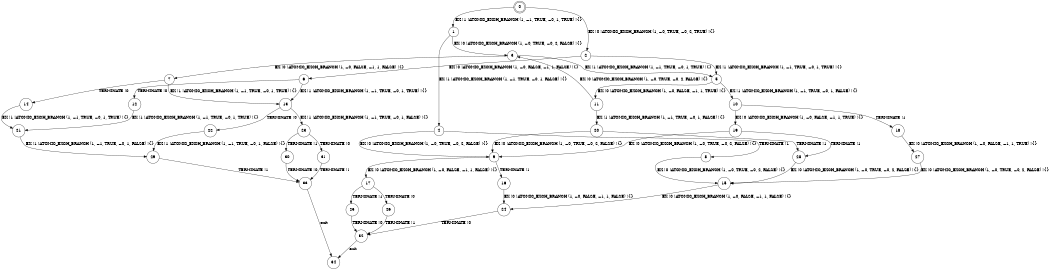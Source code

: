 digraph BCG {
size = "7, 10.5";
center = TRUE;
node [shape = circle];
0 [peripheries = 2];
0 -> 1 [label = "EX !1 !ATOMIC_EXCH_BRANCH (1, +1, TRUE, +0, 1, TRUE) !{}"];
0 -> 2 [label = "EX !0 !ATOMIC_EXCH_BRANCH (1, +0, TRUE, +0, 2, TRUE) !{}"];
1 -> 3 [label = "EX !0 !ATOMIC_EXCH_BRANCH (1, +0, TRUE, +0, 2, FALSE) !{}"];
1 -> 4 [label = "EX !1 !ATOMIC_EXCH_BRANCH (1, +1, TRUE, +0, 1, FALSE) !{}"];
2 -> 5 [label = "EX !1 !ATOMIC_EXCH_BRANCH (1, +1, TRUE, +0, 1, TRUE) !{}"];
2 -> 6 [label = "EX !0 !ATOMIC_EXCH_BRANCH (1, +0, FALSE, +1, 1, FALSE) !{}"];
3 -> 5 [label = "EX !1 !ATOMIC_EXCH_BRANCH (1, +1, TRUE, +0, 1, TRUE) !{}"];
3 -> 7 [label = "EX !0 !ATOMIC_EXCH_BRANCH (1, +0, FALSE, +1, 1, FALSE) !{}"];
4 -> 8 [label = "TERMINATE !1"];
4 -> 9 [label = "EX !0 !ATOMIC_EXCH_BRANCH (1, +0, TRUE, +0, 2, FALSE) !{}"];
5 -> 10 [label = "EX !1 !ATOMIC_EXCH_BRANCH (1, +1, TRUE, +0, 1, FALSE) !{}"];
5 -> 11 [label = "EX !0 !ATOMIC_EXCH_BRANCH (1, +0, FALSE, +1, 1, TRUE) !{}"];
6 -> 12 [label = "TERMINATE !0"];
6 -> 13 [label = "EX !1 !ATOMIC_EXCH_BRANCH (1, +1, TRUE, +0, 1, TRUE) !{}"];
7 -> 14 [label = "TERMINATE !0"];
7 -> 13 [label = "EX !1 !ATOMIC_EXCH_BRANCH (1, +1, TRUE, +0, 1, TRUE) !{}"];
8 -> 15 [label = "EX !0 !ATOMIC_EXCH_BRANCH (1, +0, TRUE, +0, 2, FALSE) !{}"];
9 -> 16 [label = "TERMINATE !1"];
9 -> 17 [label = "EX !0 !ATOMIC_EXCH_BRANCH (1, +0, FALSE, +1, 1, FALSE) !{}"];
10 -> 18 [label = "TERMINATE !1"];
10 -> 19 [label = "EX !0 !ATOMIC_EXCH_BRANCH (1, +0, FALSE, +1, 1, TRUE) !{}"];
11 -> 20 [label = "EX !1 !ATOMIC_EXCH_BRANCH (1, +1, TRUE, +0, 1, FALSE) !{}"];
11 -> 3 [label = "EX !0 !ATOMIC_EXCH_BRANCH (1, +0, TRUE, +0, 2, FALSE) !{}"];
12 -> 21 [label = "EX !1 !ATOMIC_EXCH_BRANCH (1, +1, TRUE, +0, 1, TRUE) !{}"];
13 -> 22 [label = "TERMINATE !0"];
13 -> 23 [label = "EX !1 !ATOMIC_EXCH_BRANCH (1, +1, TRUE, +0, 1, FALSE) !{}"];
14 -> 21 [label = "EX !1 !ATOMIC_EXCH_BRANCH (1, +1, TRUE, +0, 1, TRUE) !{}"];
15 -> 24 [label = "EX !0 !ATOMIC_EXCH_BRANCH (1, +0, FALSE, +1, 1, FALSE) !{}"];
16 -> 24 [label = "EX !0 !ATOMIC_EXCH_BRANCH (1, +0, FALSE, +1, 1, FALSE) !{}"];
17 -> 25 [label = "TERMINATE !1"];
17 -> 26 [label = "TERMINATE !0"];
18 -> 27 [label = "EX !0 !ATOMIC_EXCH_BRANCH (1, +0, FALSE, +1, 1, TRUE) !{}"];
19 -> 28 [label = "TERMINATE !1"];
19 -> 9 [label = "EX !0 !ATOMIC_EXCH_BRANCH (1, +0, TRUE, +0, 2, FALSE) !{}"];
20 -> 28 [label = "TERMINATE !1"];
20 -> 9 [label = "EX !0 !ATOMIC_EXCH_BRANCH (1, +0, TRUE, +0, 2, FALSE) !{}"];
21 -> 29 [label = "EX !1 !ATOMIC_EXCH_BRANCH (1, +1, TRUE, +0, 1, FALSE) !{}"];
22 -> 29 [label = "EX !1 !ATOMIC_EXCH_BRANCH (1, +1, TRUE, +0, 1, FALSE) !{}"];
23 -> 30 [label = "TERMINATE !1"];
23 -> 31 [label = "TERMINATE !0"];
24 -> 32 [label = "TERMINATE !0"];
25 -> 32 [label = "TERMINATE !0"];
26 -> 32 [label = "TERMINATE !1"];
27 -> 15 [label = "EX !0 !ATOMIC_EXCH_BRANCH (1, +0, TRUE, +0, 2, FALSE) !{}"];
28 -> 15 [label = "EX !0 !ATOMIC_EXCH_BRANCH (1, +0, TRUE, +0, 2, FALSE) !{}"];
29 -> 33 [label = "TERMINATE !1"];
30 -> 33 [label = "TERMINATE !0"];
31 -> 33 [label = "TERMINATE !1"];
32 -> 34 [label = "exit"];
33 -> 34 [label = "exit"];
}
